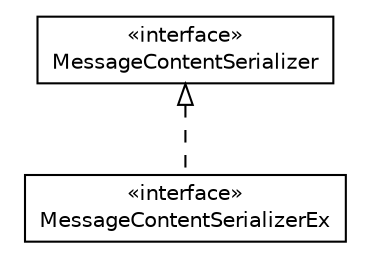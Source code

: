 #!/usr/local/bin/dot
#
# Class diagram 
# Generated by UMLGraph version R5_6-24-gf6e263 (http://www.umlgraph.org/)
#

digraph G {
	edge [fontname="Helvetica",fontsize=10,labelfontname="Helvetica",labelfontsize=10];
	node [fontname="Helvetica",fontsize=10,shape=plaintext];
	nodesep=0.25;
	ranksep=0.5;
	// org.universAAL.middleware.serialization.MessageContentSerializer
	c50070 [label=<<table title="org.universAAL.middleware.serialization.MessageContentSerializer" border="0" cellborder="1" cellspacing="0" cellpadding="2" port="p" href="./MessageContentSerializer.html">
		<tr><td><table border="0" cellspacing="0" cellpadding="1">
<tr><td align="center" balign="center"> &#171;interface&#187; </td></tr>
<tr><td align="center" balign="center"> MessageContentSerializer </td></tr>
		</table></td></tr>
		</table>>, URL="./MessageContentSerializer.html", fontname="Helvetica", fontcolor="black", fontsize=10.0];
	// org.universAAL.middleware.serialization.MessageContentSerializerEx
	c50071 [label=<<table title="org.universAAL.middleware.serialization.MessageContentSerializerEx" border="0" cellborder="1" cellspacing="0" cellpadding="2" port="p" href="./MessageContentSerializerEx.html">
		<tr><td><table border="0" cellspacing="0" cellpadding="1">
<tr><td align="center" balign="center"> &#171;interface&#187; </td></tr>
<tr><td align="center" balign="center"> MessageContentSerializerEx </td></tr>
		</table></td></tr>
		</table>>, URL="./MessageContentSerializerEx.html", fontname="Helvetica", fontcolor="black", fontsize=10.0];
	//org.universAAL.middleware.serialization.MessageContentSerializerEx implements org.universAAL.middleware.serialization.MessageContentSerializer
	c50070:p -> c50071:p [dir=back,arrowtail=empty,style=dashed];
}

